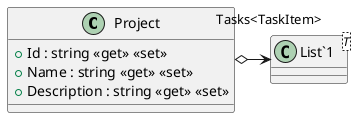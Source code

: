 @startuml
class Project {
    + Id : string <<get>> <<set>>
    + Name : string <<get>> <<set>>
    + Description : string <<get>> <<set>>
}
class "List`1"<T> {
}
Project o-> "Tasks<TaskItem>" "List`1"
@enduml
